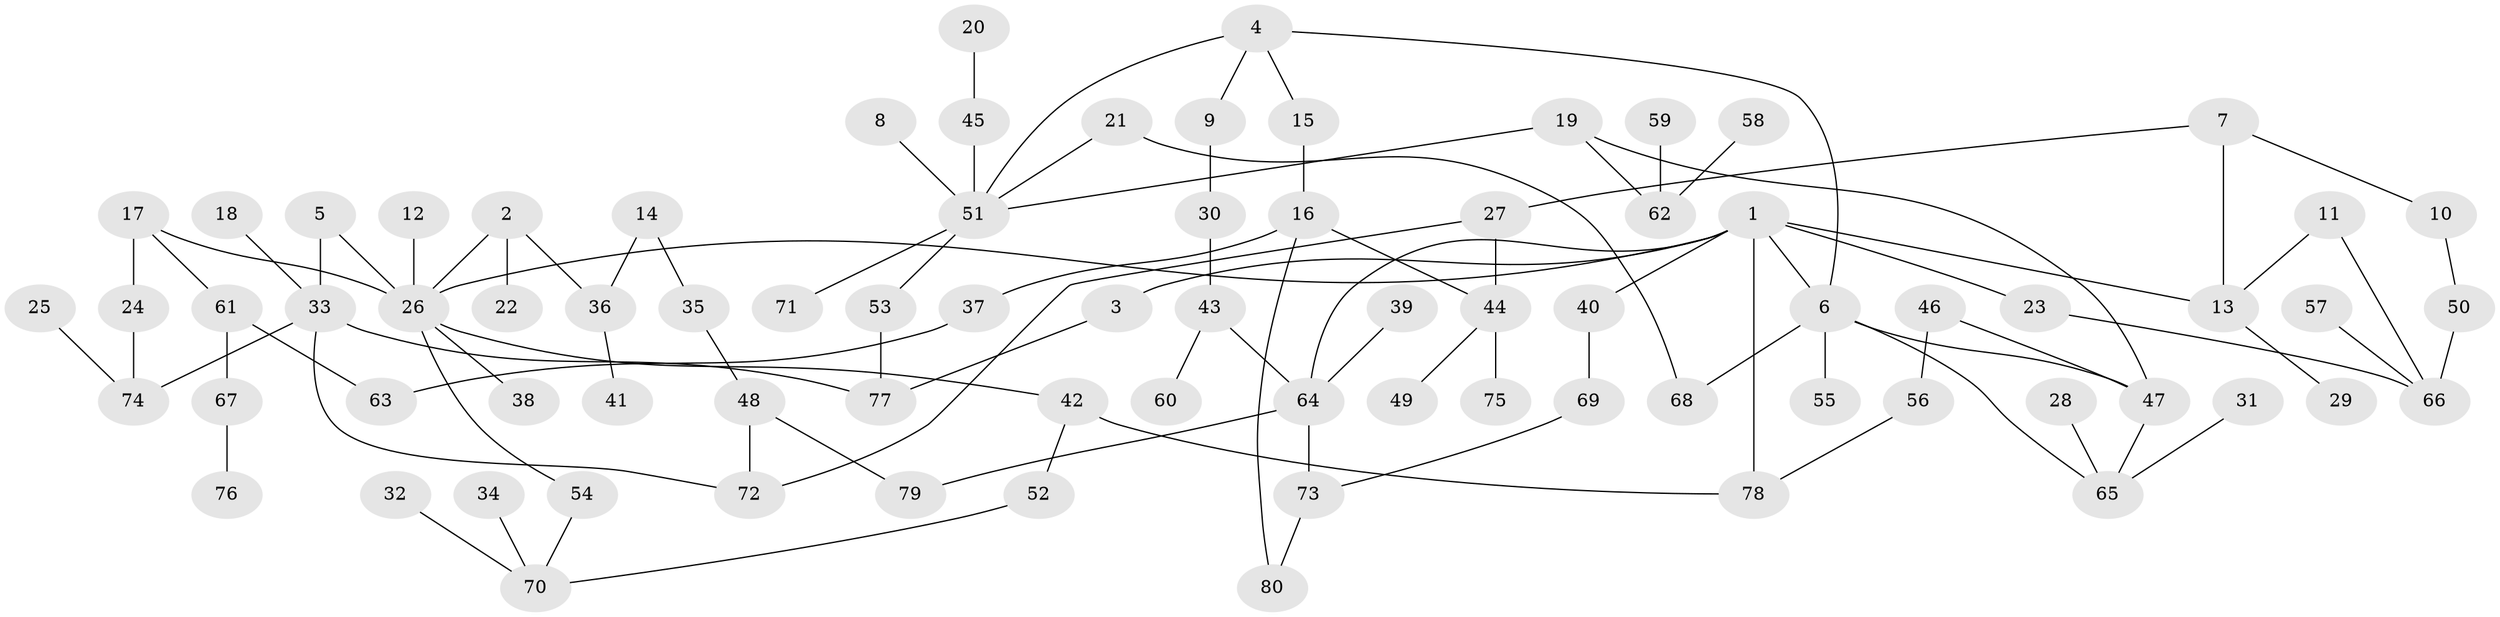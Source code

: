 // original degree distribution, {8: 0.017543859649122806, 6: 0.017543859649122806, 9: 0.008771929824561403, 3: 0.16666666666666666, 5: 0.017543859649122806, 2: 0.2807017543859649, 4: 0.10526315789473684, 1: 0.37719298245614036, 7: 0.008771929824561403}
// Generated by graph-tools (version 1.1) at 2025/35/03/04/25 23:35:58]
// undirected, 80 vertices, 98 edges
graph export_dot {
  node [color=gray90,style=filled];
  1;
  2;
  3;
  4;
  5;
  6;
  7;
  8;
  9;
  10;
  11;
  12;
  13;
  14;
  15;
  16;
  17;
  18;
  19;
  20;
  21;
  22;
  23;
  24;
  25;
  26;
  27;
  28;
  29;
  30;
  31;
  32;
  33;
  34;
  35;
  36;
  37;
  38;
  39;
  40;
  41;
  42;
  43;
  44;
  45;
  46;
  47;
  48;
  49;
  50;
  51;
  52;
  53;
  54;
  55;
  56;
  57;
  58;
  59;
  60;
  61;
  62;
  63;
  64;
  65;
  66;
  67;
  68;
  69;
  70;
  71;
  72;
  73;
  74;
  75;
  76;
  77;
  78;
  79;
  80;
  1 -- 3 [weight=1.0];
  1 -- 6 [weight=1.0];
  1 -- 13 [weight=1.0];
  1 -- 23 [weight=1.0];
  1 -- 26 [weight=1.0];
  1 -- 40 [weight=1.0];
  1 -- 64 [weight=1.0];
  1 -- 78 [weight=1.0];
  2 -- 22 [weight=1.0];
  2 -- 26 [weight=1.0];
  2 -- 36 [weight=1.0];
  3 -- 77 [weight=1.0];
  4 -- 6 [weight=1.0];
  4 -- 9 [weight=1.0];
  4 -- 15 [weight=1.0];
  4 -- 51 [weight=1.0];
  5 -- 26 [weight=1.0];
  5 -- 33 [weight=1.0];
  6 -- 47 [weight=1.0];
  6 -- 55 [weight=1.0];
  6 -- 65 [weight=1.0];
  6 -- 68 [weight=1.0];
  7 -- 10 [weight=1.0];
  7 -- 13 [weight=1.0];
  7 -- 27 [weight=1.0];
  8 -- 51 [weight=1.0];
  9 -- 30 [weight=1.0];
  10 -- 50 [weight=1.0];
  11 -- 13 [weight=1.0];
  11 -- 66 [weight=1.0];
  12 -- 26 [weight=1.0];
  13 -- 29 [weight=1.0];
  14 -- 35 [weight=1.0];
  14 -- 36 [weight=1.0];
  15 -- 16 [weight=1.0];
  16 -- 37 [weight=1.0];
  16 -- 44 [weight=1.0];
  16 -- 80 [weight=1.0];
  17 -- 24 [weight=1.0];
  17 -- 26 [weight=1.0];
  17 -- 61 [weight=1.0];
  18 -- 33 [weight=1.0];
  19 -- 47 [weight=1.0];
  19 -- 51 [weight=1.0];
  19 -- 62 [weight=1.0];
  20 -- 45 [weight=1.0];
  21 -- 51 [weight=1.0];
  21 -- 68 [weight=1.0];
  23 -- 66 [weight=1.0];
  24 -- 74 [weight=1.0];
  25 -- 74 [weight=1.0];
  26 -- 38 [weight=1.0];
  26 -- 42 [weight=1.0];
  26 -- 54 [weight=1.0];
  27 -- 44 [weight=1.0];
  27 -- 72 [weight=1.0];
  28 -- 65 [weight=1.0];
  30 -- 43 [weight=1.0];
  31 -- 65 [weight=1.0];
  32 -- 70 [weight=1.0];
  33 -- 72 [weight=1.0];
  33 -- 74 [weight=1.0];
  33 -- 77 [weight=1.0];
  34 -- 70 [weight=1.0];
  35 -- 48 [weight=1.0];
  36 -- 41 [weight=1.0];
  37 -- 63 [weight=1.0];
  39 -- 64 [weight=1.0];
  40 -- 69 [weight=1.0];
  42 -- 52 [weight=1.0];
  42 -- 78 [weight=1.0];
  43 -- 60 [weight=1.0];
  43 -- 64 [weight=2.0];
  44 -- 49 [weight=1.0];
  44 -- 75 [weight=1.0];
  45 -- 51 [weight=1.0];
  46 -- 47 [weight=1.0];
  46 -- 56 [weight=1.0];
  47 -- 65 [weight=1.0];
  48 -- 72 [weight=1.0];
  48 -- 79 [weight=1.0];
  50 -- 66 [weight=1.0];
  51 -- 53 [weight=1.0];
  51 -- 71 [weight=1.0];
  52 -- 70 [weight=1.0];
  53 -- 77 [weight=1.0];
  54 -- 70 [weight=1.0];
  56 -- 78 [weight=1.0];
  57 -- 66 [weight=1.0];
  58 -- 62 [weight=1.0];
  59 -- 62 [weight=1.0];
  61 -- 63 [weight=1.0];
  61 -- 67 [weight=1.0];
  64 -- 73 [weight=1.0];
  64 -- 79 [weight=1.0];
  67 -- 76 [weight=1.0];
  69 -- 73 [weight=1.0];
  73 -- 80 [weight=1.0];
}
